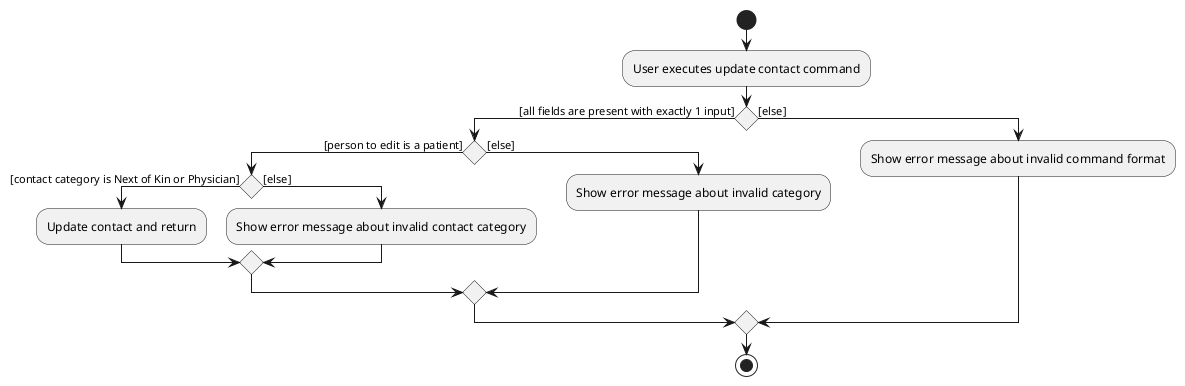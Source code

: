 @startuml
start
:User executes update contact command;

if () then ([all fields are present with exactly 1 input])
    if () then ([person to edit is a patient])
        if () then ([contact category is Next of Kin or Physician])
        :Update contact and return;
        else ([else])
        :Show error message about invalid contact category;
        endif
    else ([else])
    :Show error message about invalid category;
    endif
else ([else])
:Show error message about invalid command format;
endif
stop
@enduml


